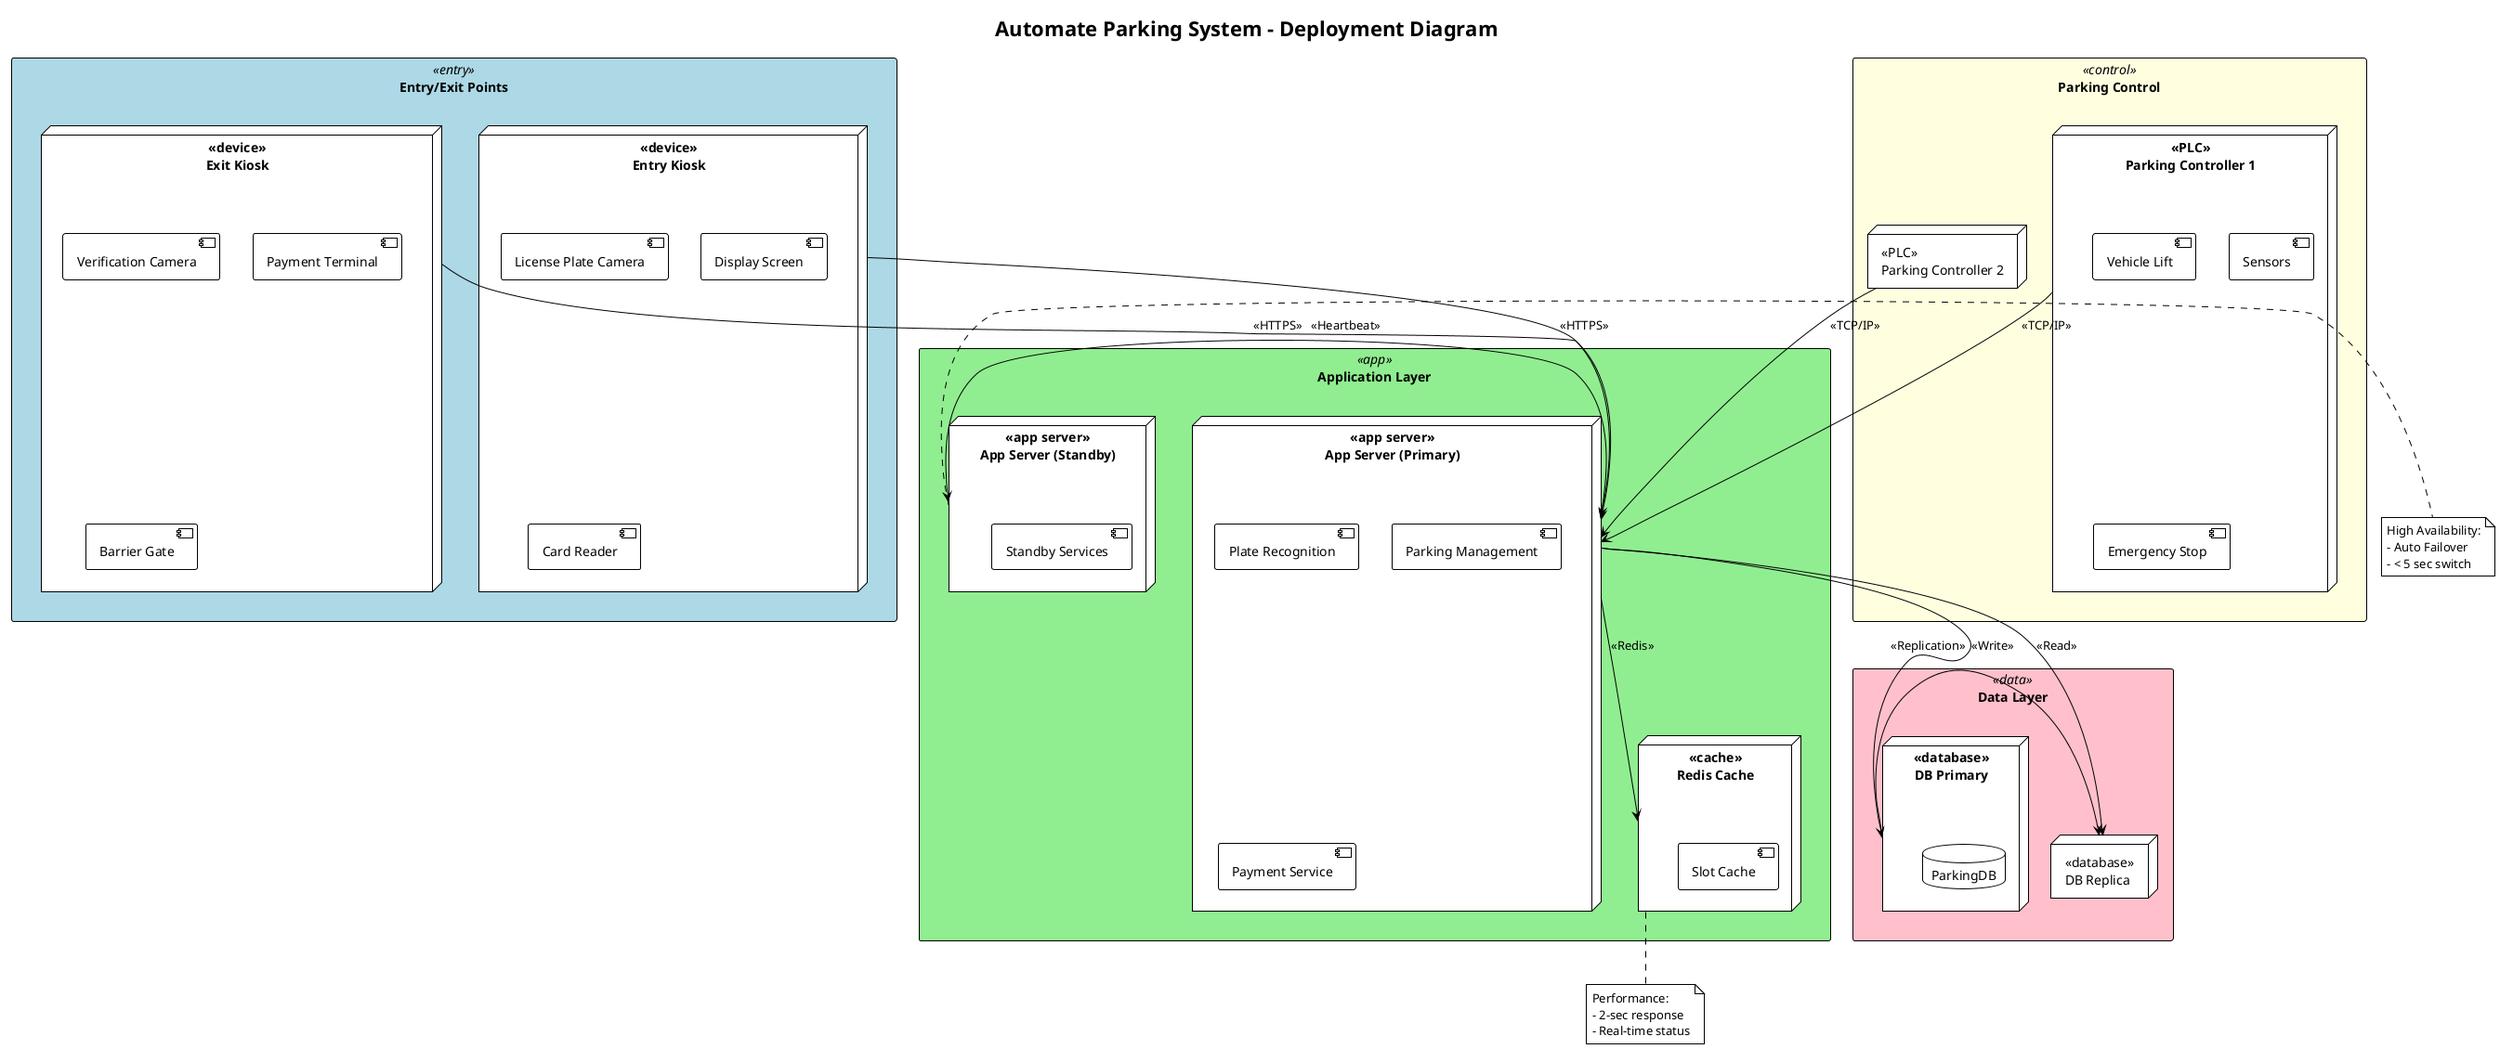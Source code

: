 @startuml automate-parking-system
!theme plain
title Automate Parking System - Deployment Diagram

skinparam rectangleBackgroundColor<<entry>> lightblue
skinparam rectangleBackgroundColor<<control>> lightyellow
skinparam rectangleBackgroundColor<<app>> lightgreen
skinparam rectangleBackgroundColor<<data>> pink

rectangle "Entry/Exit Points" <<entry>> {
  node "<<device>>\nEntry Kiosk" as kiosk_in {
    [License Plate Camera]
    [Display Screen]
    [Card Reader]
  }

  node "<<device>>\nExit Kiosk" as kiosk_out {
    [Verification Camera]
    [Payment Terminal]
    [Barrier Gate]
  }
}

rectangle "Parking Control" <<control>> {
  node "<<PLC>>\nParking Controller 1" as plc1 {
    [Vehicle Lift]
    [Sensors]
    [Emergency Stop]
  }

  node "<<PLC>>\nParking Controller 2" as plc2 {
    [Vehicle Lift]
    [Sensors]
    [Emergency Stop]
  }
}

rectangle "Application Layer" <<app>> {
  node "<<app server>>\nApp Server (Primary)" as app1 {
    [Plate Recognition]
    [Parking Management]
    [Payment Service]
  }

  node "<<app server>>\nApp Server (Standby)" as app2 {
    [Standby Services]
  }

  node "<<cache>>\nRedis Cache" as cache {
    [Slot Cache]
  }
}

rectangle "Data Layer" <<data>> {
  node "<<database>>\nDB Primary" as db1 {
    database "ParkingDB"
  }

  node "<<database>>\nDB Replica" as db2 {
    database "ParkingDB"
  }
}

kiosk_in -down-> app1 : <<HTTPS>>
kiosk_out -down-> app1 : <<HTTPS>>
plc1 -down-> app1 : <<TCP/IP>>
plc2 -down-> app1 : <<TCP/IP>>

app1 --> cache : <<Redis>>
app1 -down-> db1 : <<Write>>
app1 -down-> db2 : <<Read>>
app1 -right-> app2 : <<Heartbeat>>
db1 -right-> db2 : <<Replication>>

note right of app2
  High Availability:
  - Auto Failover
  - < 5 sec switch
end note

note bottom of cache
  Performance:
  - 2-sec response
  - Real-time status
end note

@enduml
